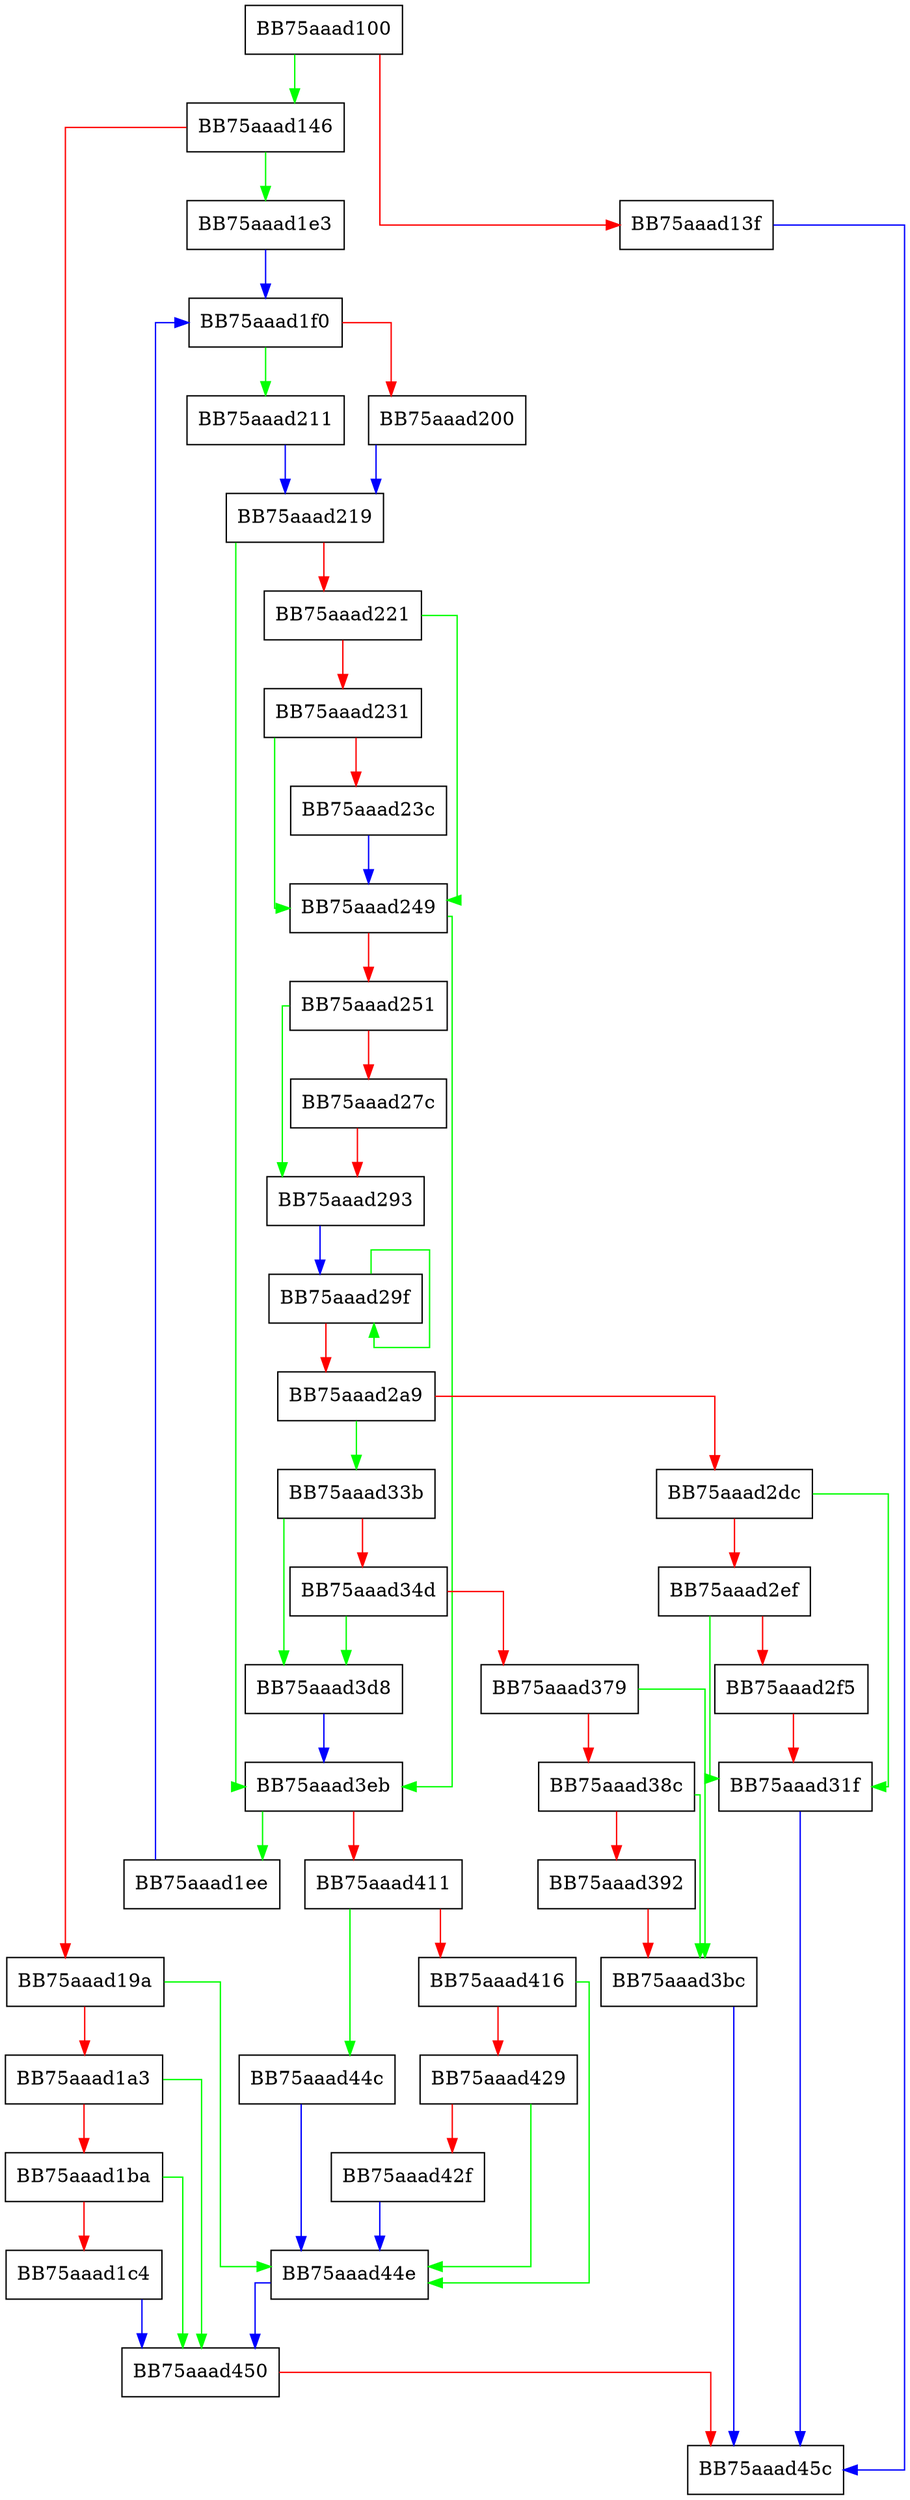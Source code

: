 digraph RecurseTakeFSOwnership {
  node [shape="box"];
  graph [splines=ortho];
  BB75aaad100 -> BB75aaad146 [color="green"];
  BB75aaad100 -> BB75aaad13f [color="red"];
  BB75aaad13f -> BB75aaad45c [color="blue"];
  BB75aaad146 -> BB75aaad1e3 [color="green"];
  BB75aaad146 -> BB75aaad19a [color="red"];
  BB75aaad19a -> BB75aaad44e [color="green"];
  BB75aaad19a -> BB75aaad1a3 [color="red"];
  BB75aaad1a3 -> BB75aaad450 [color="green"];
  BB75aaad1a3 -> BB75aaad1ba [color="red"];
  BB75aaad1ba -> BB75aaad450 [color="green"];
  BB75aaad1ba -> BB75aaad1c4 [color="red"];
  BB75aaad1c4 -> BB75aaad450 [color="blue"];
  BB75aaad1e3 -> BB75aaad1f0 [color="blue"];
  BB75aaad1ee -> BB75aaad1f0 [color="blue"];
  BB75aaad1f0 -> BB75aaad211 [color="green"];
  BB75aaad1f0 -> BB75aaad200 [color="red"];
  BB75aaad200 -> BB75aaad219 [color="blue"];
  BB75aaad211 -> BB75aaad219 [color="blue"];
  BB75aaad219 -> BB75aaad3eb [color="green"];
  BB75aaad219 -> BB75aaad221 [color="red"];
  BB75aaad221 -> BB75aaad249 [color="green"];
  BB75aaad221 -> BB75aaad231 [color="red"];
  BB75aaad231 -> BB75aaad249 [color="green"];
  BB75aaad231 -> BB75aaad23c [color="red"];
  BB75aaad23c -> BB75aaad249 [color="blue"];
  BB75aaad249 -> BB75aaad3eb [color="green"];
  BB75aaad249 -> BB75aaad251 [color="red"];
  BB75aaad251 -> BB75aaad293 [color="green"];
  BB75aaad251 -> BB75aaad27c [color="red"];
  BB75aaad27c -> BB75aaad293 [color="red"];
  BB75aaad293 -> BB75aaad29f [color="blue"];
  BB75aaad29f -> BB75aaad29f [color="green"];
  BB75aaad29f -> BB75aaad2a9 [color="red"];
  BB75aaad2a9 -> BB75aaad33b [color="green"];
  BB75aaad2a9 -> BB75aaad2dc [color="red"];
  BB75aaad2dc -> BB75aaad31f [color="green"];
  BB75aaad2dc -> BB75aaad2ef [color="red"];
  BB75aaad2ef -> BB75aaad31f [color="green"];
  BB75aaad2ef -> BB75aaad2f5 [color="red"];
  BB75aaad2f5 -> BB75aaad31f [color="red"];
  BB75aaad31f -> BB75aaad45c [color="blue"];
  BB75aaad33b -> BB75aaad3d8 [color="green"];
  BB75aaad33b -> BB75aaad34d [color="red"];
  BB75aaad34d -> BB75aaad3d8 [color="green"];
  BB75aaad34d -> BB75aaad379 [color="red"];
  BB75aaad379 -> BB75aaad3bc [color="green"];
  BB75aaad379 -> BB75aaad38c [color="red"];
  BB75aaad38c -> BB75aaad3bc [color="green"];
  BB75aaad38c -> BB75aaad392 [color="red"];
  BB75aaad392 -> BB75aaad3bc [color="red"];
  BB75aaad3bc -> BB75aaad45c [color="blue"];
  BB75aaad3d8 -> BB75aaad3eb [color="blue"];
  BB75aaad3eb -> BB75aaad1ee [color="green"];
  BB75aaad3eb -> BB75aaad411 [color="red"];
  BB75aaad411 -> BB75aaad44c [color="green"];
  BB75aaad411 -> BB75aaad416 [color="red"];
  BB75aaad416 -> BB75aaad44e [color="green"];
  BB75aaad416 -> BB75aaad429 [color="red"];
  BB75aaad429 -> BB75aaad44e [color="green"];
  BB75aaad429 -> BB75aaad42f [color="red"];
  BB75aaad42f -> BB75aaad44e [color="blue"];
  BB75aaad44c -> BB75aaad44e [color="blue"];
  BB75aaad44e -> BB75aaad450 [color="blue"];
  BB75aaad450 -> BB75aaad45c [color="red"];
}